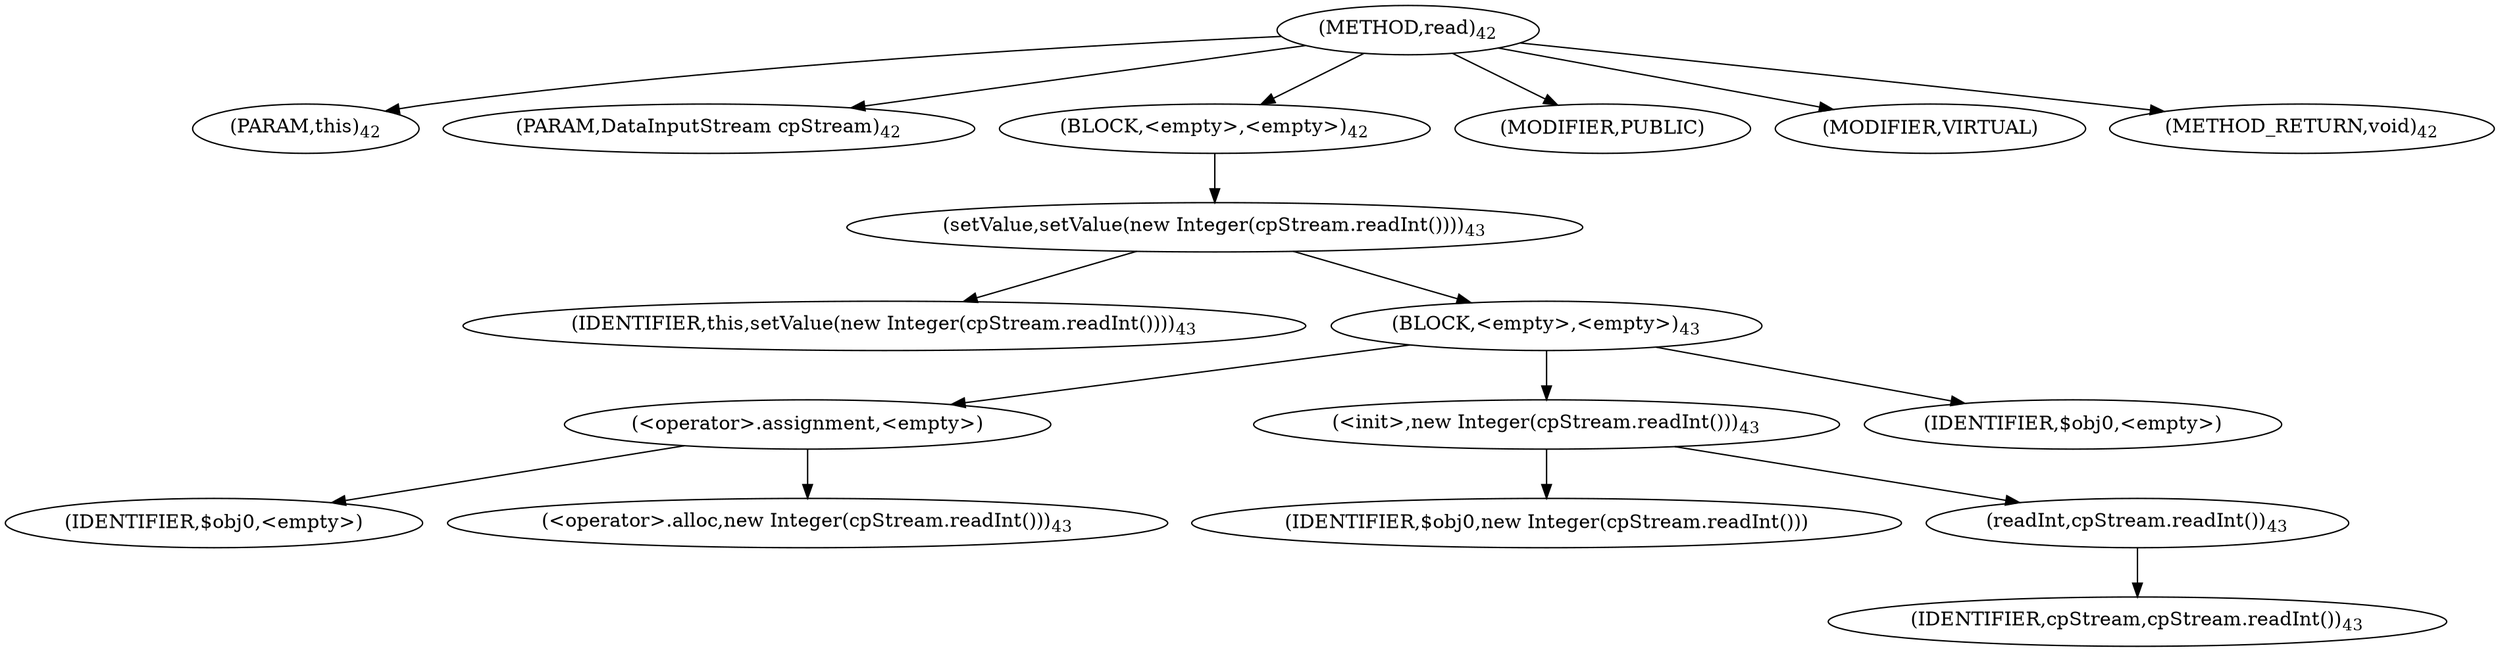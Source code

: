 digraph "read" {  
"21" [label = <(METHOD,read)<SUB>42</SUB>> ]
"6" [label = <(PARAM,this)<SUB>42</SUB>> ]
"22" [label = <(PARAM,DataInputStream cpStream)<SUB>42</SUB>> ]
"23" [label = <(BLOCK,&lt;empty&gt;,&lt;empty&gt;)<SUB>42</SUB>> ]
"24" [label = <(setValue,setValue(new Integer(cpStream.readInt())))<SUB>43</SUB>> ]
"5" [label = <(IDENTIFIER,this,setValue(new Integer(cpStream.readInt())))<SUB>43</SUB>> ]
"25" [label = <(BLOCK,&lt;empty&gt;,&lt;empty&gt;)<SUB>43</SUB>> ]
"26" [label = <(&lt;operator&gt;.assignment,&lt;empty&gt;)> ]
"27" [label = <(IDENTIFIER,$obj0,&lt;empty&gt;)> ]
"28" [label = <(&lt;operator&gt;.alloc,new Integer(cpStream.readInt()))<SUB>43</SUB>> ]
"29" [label = <(&lt;init&gt;,new Integer(cpStream.readInt()))<SUB>43</SUB>> ]
"30" [label = <(IDENTIFIER,$obj0,new Integer(cpStream.readInt()))> ]
"31" [label = <(readInt,cpStream.readInt())<SUB>43</SUB>> ]
"32" [label = <(IDENTIFIER,cpStream,cpStream.readInt())<SUB>43</SUB>> ]
"33" [label = <(IDENTIFIER,$obj0,&lt;empty&gt;)> ]
"34" [label = <(MODIFIER,PUBLIC)> ]
"35" [label = <(MODIFIER,VIRTUAL)> ]
"36" [label = <(METHOD_RETURN,void)<SUB>42</SUB>> ]
  "21" -> "6" 
  "21" -> "22" 
  "21" -> "23" 
  "21" -> "34" 
  "21" -> "35" 
  "21" -> "36" 
  "23" -> "24" 
  "24" -> "5" 
  "24" -> "25" 
  "25" -> "26" 
  "25" -> "29" 
  "25" -> "33" 
  "26" -> "27" 
  "26" -> "28" 
  "29" -> "30" 
  "29" -> "31" 
  "31" -> "32" 
}
